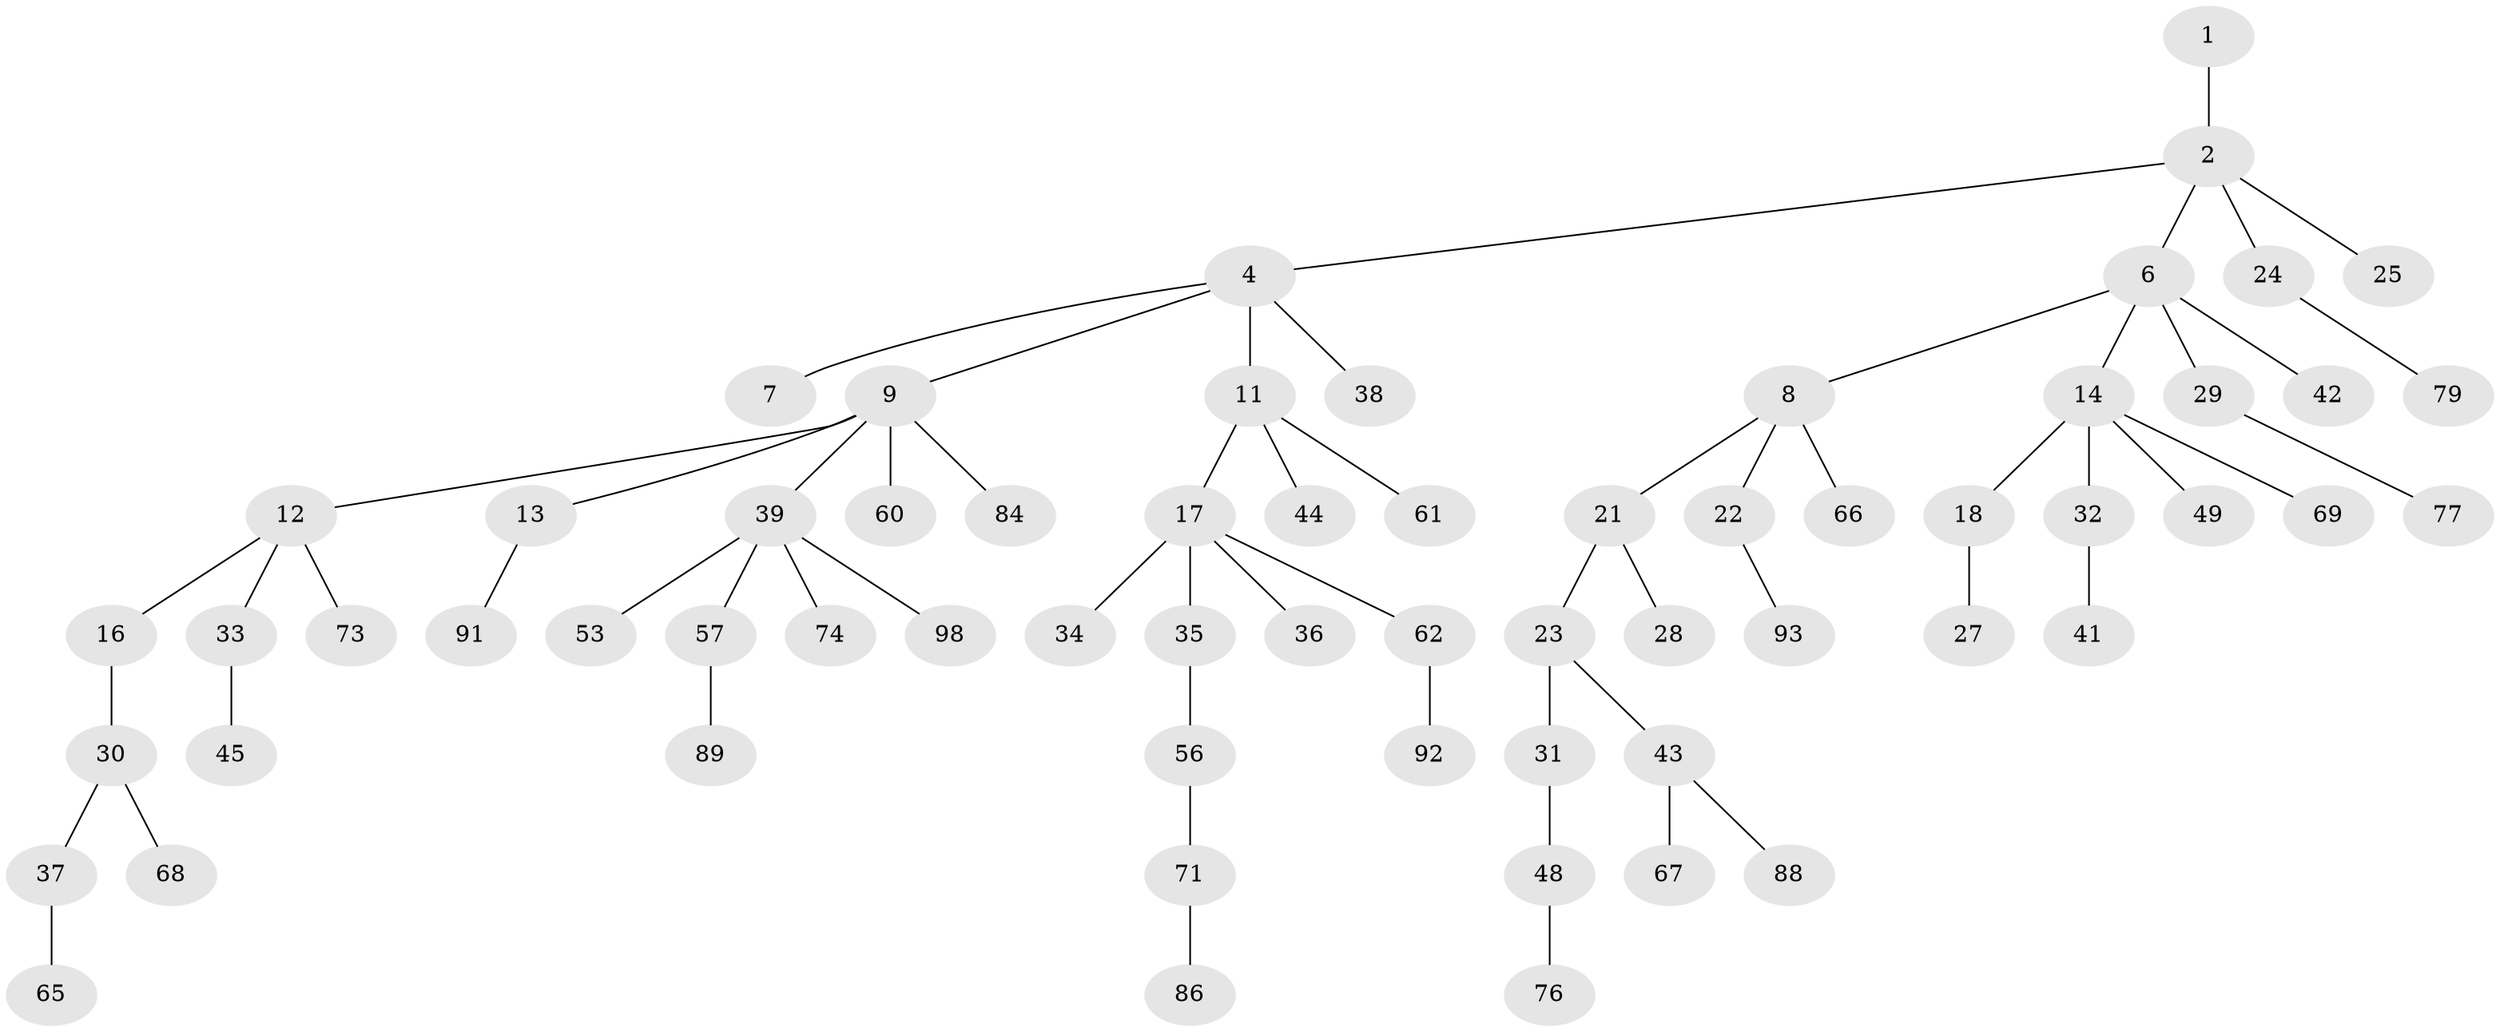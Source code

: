 // original degree distribution, {1: 0.45918367346938777, 5: 0.04081632653061224, 2: 0.29591836734693877, 6: 0.02040816326530612, 4: 0.05102040816326531, 3: 0.1326530612244898}
// Generated by graph-tools (version 1.1) at 2025/42/03/06/25 10:42:04]
// undirected, 64 vertices, 63 edges
graph export_dot {
graph [start="1"]
  node [color=gray90,style=filled];
  1;
  2 [super="+3"];
  4 [super="+5"];
  6 [super="+50"];
  7;
  8 [super="+40"];
  9 [super="+10"];
  11 [super="+90"];
  12 [super="+15"];
  13 [super="+70"];
  14 [super="+19"];
  16 [super="+55"];
  17 [super="+20"];
  18 [super="+47"];
  21;
  22;
  23 [super="+26"];
  24;
  25;
  27;
  28 [super="+59"];
  29 [super="+95"];
  30 [super="+54"];
  31 [super="+96"];
  32 [super="+81"];
  33 [super="+46"];
  34;
  35;
  36;
  37 [super="+52"];
  38 [super="+83"];
  39 [super="+51"];
  41;
  42 [super="+58"];
  43 [super="+63"];
  44;
  45 [super="+82"];
  48 [super="+64"];
  49;
  53;
  56;
  57 [super="+72"];
  60 [super="+78"];
  61 [super="+75"];
  62 [super="+85"];
  65;
  66 [super="+94"];
  67 [super="+87"];
  68;
  69;
  71;
  73;
  74 [super="+80"];
  76;
  77;
  79;
  84;
  86;
  88;
  89;
  91;
  92;
  93 [super="+97"];
  98;
  1 -- 2;
  2 -- 4;
  2 -- 6;
  2 -- 24;
  2 -- 25;
  4 -- 7;
  4 -- 9;
  4 -- 11;
  4 -- 38;
  6 -- 8;
  6 -- 14;
  6 -- 29;
  6 -- 42;
  8 -- 21;
  8 -- 22;
  8 -- 66;
  9 -- 39;
  9 -- 60;
  9 -- 12;
  9 -- 13;
  9 -- 84;
  11 -- 17;
  11 -- 44;
  11 -- 61;
  12 -- 73;
  12 -- 16;
  12 -- 33;
  13 -- 91;
  14 -- 18;
  14 -- 32;
  14 -- 49;
  14 -- 69;
  16 -- 30;
  17 -- 34;
  17 -- 35;
  17 -- 36;
  17 -- 62;
  18 -- 27;
  21 -- 23;
  21 -- 28;
  22 -- 93;
  23 -- 31;
  23 -- 43;
  24 -- 79;
  29 -- 77;
  30 -- 37;
  30 -- 68;
  31 -- 48;
  32 -- 41;
  33 -- 45;
  35 -- 56;
  37 -- 65;
  39 -- 57;
  39 -- 74;
  39 -- 98;
  39 -- 53;
  43 -- 88;
  43 -- 67;
  48 -- 76;
  56 -- 71;
  57 -- 89;
  62 -- 92;
  71 -- 86;
}
